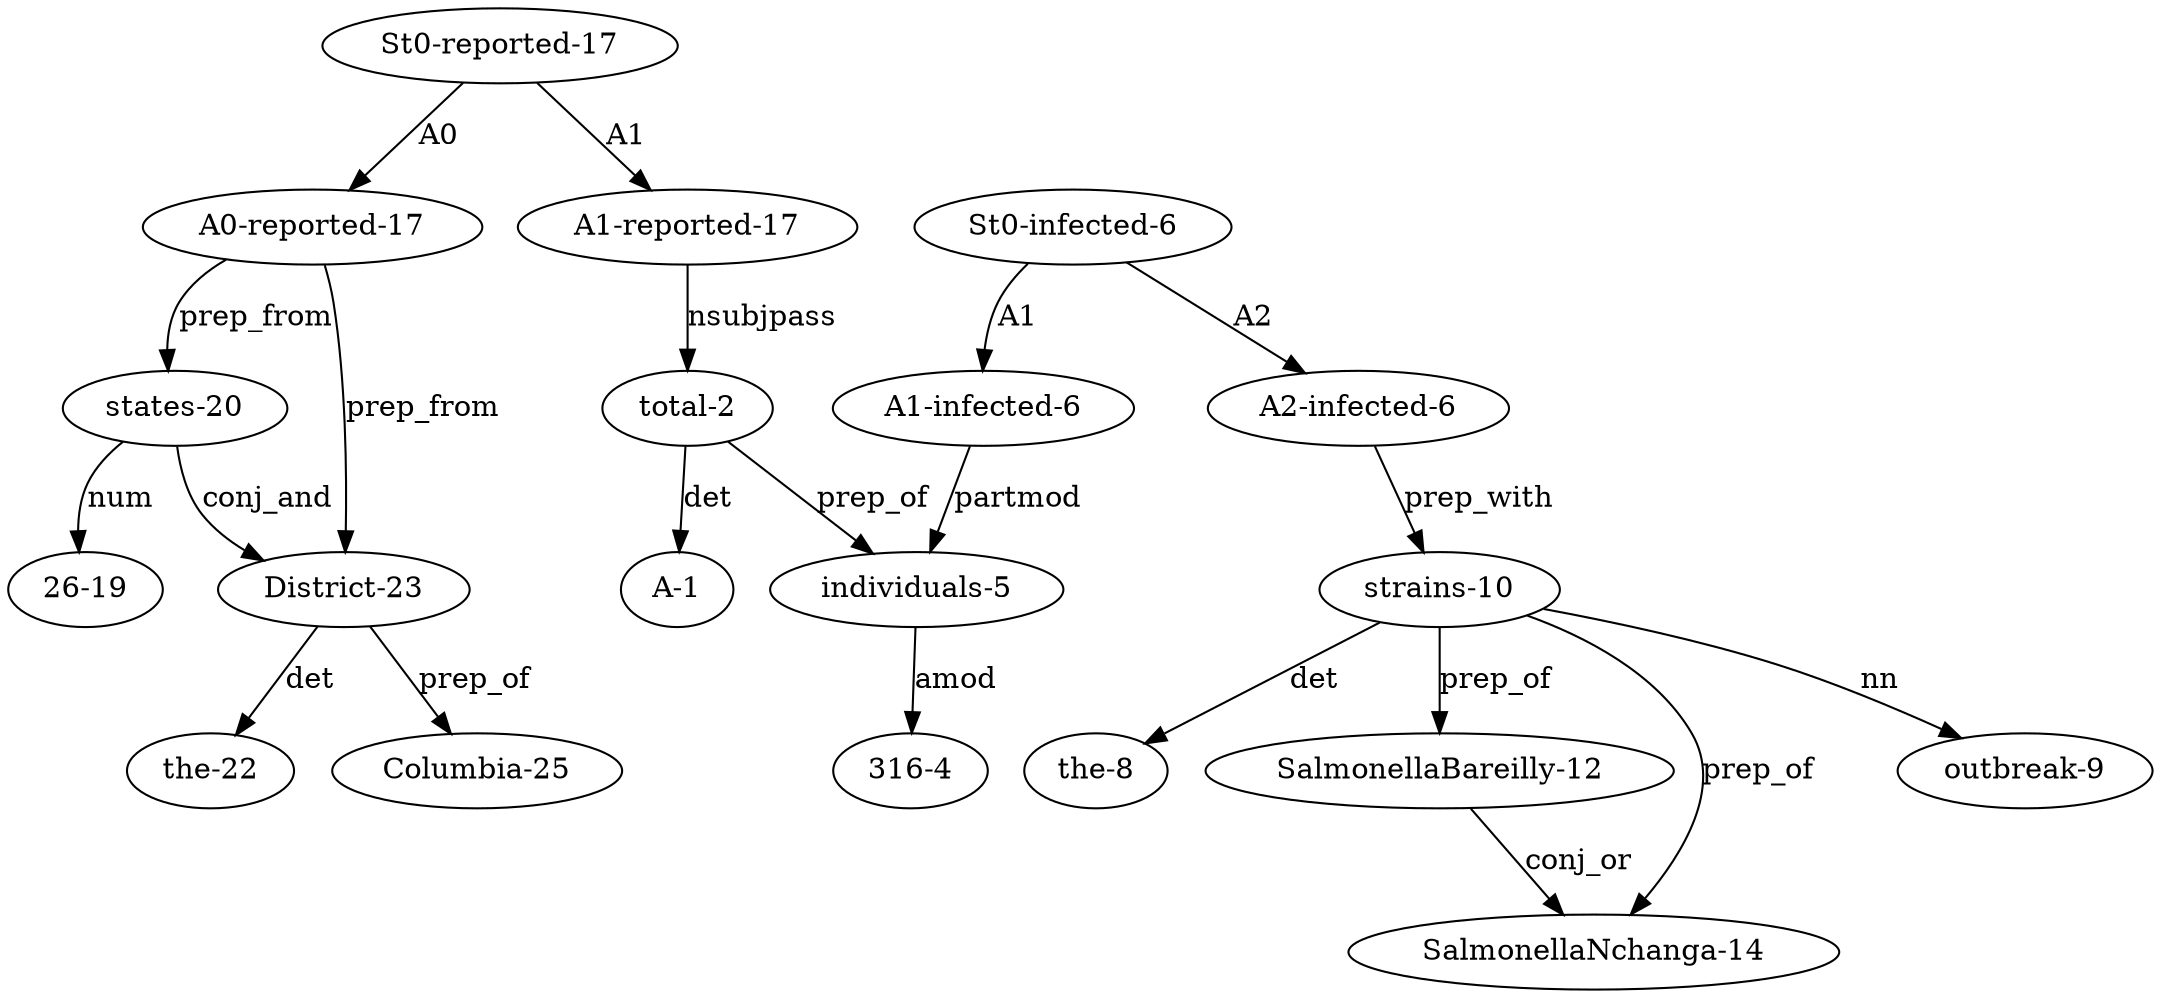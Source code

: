 digraph sample {
"District-23" -> "Columbia-25" [ label = "prep_of" ];
"SalmonellaBareilly-12" -> "SalmonellaNchanga-14" [ label = "conj_or" ];
"states-20" -> "District-23" [ label = "conj_and" ];
"states-20" -> "26-19" [ label = "num" ];
"District-23" -> "the-22" [ label = "det" ];
"strains-10" -> "SalmonellaNchanga-14" [ label = "prep_of" ];
"strains-10" -> "SalmonellaBareilly-12" [ label = "prep_of" ];
"A2-infected-6" -> "strains-10" [ label = "prep_with" ];
"total-2" -> "A-1" [ label = "det" ];
"total-2" -> "individuals-5" [ label = "prep_of" ];
"individuals-5" -> "316-4" [ label = "amod" ];
"strains-10" -> "outbreak-9" [ label = "nn" ];
"strains-10" -> "the-8" [ label = "det" ];
"St0-reported-17" -> "A0-reported-17" [ label = "A0" ];
"A0-reported-17" -> "states-20" [ label = "prep_from" ];
"St0-reported-17" -> "A1-reported-17" [ label = "A1" ];
"A1-reported-17" -> "total-2" [ label = "nsubjpass" ];
"A1-infected-6" -> "individuals-5" [ label = "partmod" ];
"St0-infected-6" -> "A2-infected-6" [ label = "A2" ];
"A0-reported-17" -> "District-23" [ label = "prep_from" ];
"St0-infected-6" -> "A1-infected-6" [ label = "A1" ];
}